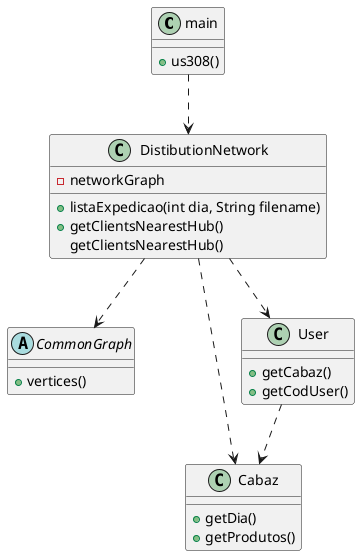 @startuml
main ..> DistibutionNetwork
DistibutionNetwork ..> CommonGraph
DistibutionNetwork ..> Cabaz
DistibutionNetwork ..> User
User ..> Cabaz


main : +us308()

DistibutionNetwork : -networkGraph
DistibutionNetwork : +listaExpedicao(int dia, String filename)
DistibutionNetwork : +getClientsNearestHub()
DistibutionNetwork : getClientsNearestHub()


User : +getCabaz()
User : +getCodUser()


Cabaz : +getDia()
Cabaz : +getProdutos()


abstract class CommonGraph{
+vertices()
}

@enduml